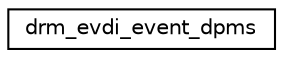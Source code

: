 digraph "圖形化之類別階層"
{
 // LATEX_PDF_SIZE
  edge [fontname="Helvetica",fontsize="10",labelfontname="Helvetica",labelfontsize="10"];
  node [fontname="Helvetica",fontsize="10",shape=record];
  rankdir="LR";
  Node0 [label="drm_evdi_event_dpms",height=0.2,width=0.4,color="black", fillcolor="white", style="filled",URL="$structdrm__evdi__event__dpms.html",tooltip=" "];
}
